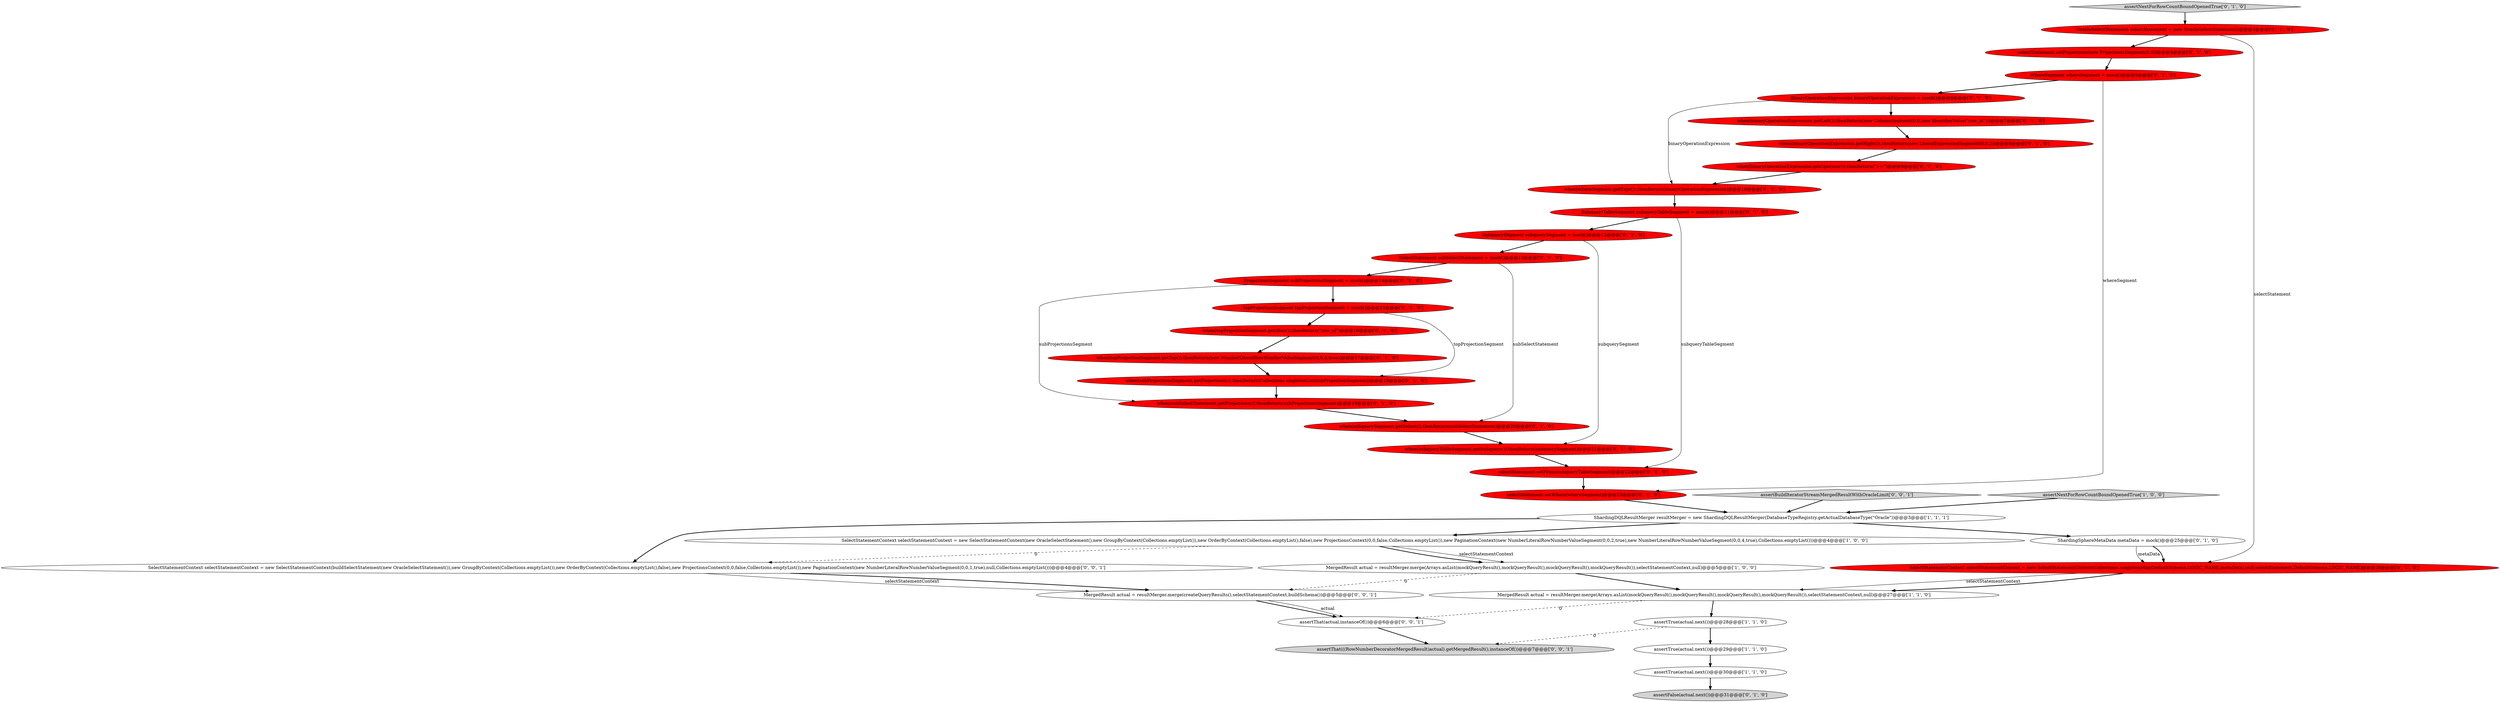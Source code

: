 digraph {
11 [style = filled, label = "when(binaryOperationExpression.getOperator()).thenReturn(\">=\")@@@9@@@['0', '1', '0']", fillcolor = red, shape = ellipse image = "AAA1AAABBB2BBB"];
18 [style = filled, label = "when(topProjectionSegment.getTop()).thenReturn(new NumberLiteralRowNumberValueSegment(0,0,4,true))@@@17@@@['0', '1', '0']", fillcolor = red, shape = ellipse image = "AAA1AAABBB2BBB"];
22 [style = filled, label = "selectStatement.setProjections(new ProjectionsSegment(0,0))@@@4@@@['0', '1', '0']", fillcolor = red, shape = ellipse image = "AAA1AAABBB2BBB"];
9 [style = filled, label = "SubqueryTableSegment subqueryTableSegment = mock()@@@11@@@['0', '1', '0']", fillcolor = red, shape = ellipse image = "AAA1AAABBB2BBB"];
23 [style = filled, label = "when(binaryOperationExpression.getRight()).thenReturn(new LiteralExpressionSegment(0,0,2))@@@8@@@['0', '1', '0']", fillcolor = red, shape = ellipse image = "AAA1AAABBB2BBB"];
13 [style = filled, label = "selectStatement.setWhere(whereSegment)@@@23@@@['0', '1', '0']", fillcolor = red, shape = ellipse image = "AAA1AAABBB2BBB"];
37 [style = filled, label = "assertThat(actual,instanceOf())@@@6@@@['0', '0', '1']", fillcolor = white, shape = ellipse image = "AAA0AAABBB3BBB"];
24 [style = filled, label = "when(whereSegment.getExpr()).thenReturn(binaryOperationExpression)@@@10@@@['0', '1', '0']", fillcolor = red, shape = ellipse image = "AAA1AAABBB2BBB"];
33 [style = filled, label = "assertBuildIteratorStreamMergedResultWithOracleLimit['0', '0', '1']", fillcolor = lightgray, shape = diamond image = "AAA0AAABBB3BBB"];
4 [style = filled, label = "assertTrue(actual.next())@@@30@@@['1', '1', '0']", fillcolor = white, shape = ellipse image = "AAA0AAABBB1BBB"];
35 [style = filled, label = "MergedResult actual = resultMerger.merge(createQueryResults(),selectStatementContext,buildSchema())@@@5@@@['0', '0', '1']", fillcolor = white, shape = ellipse image = "AAA0AAABBB3BBB"];
14 [style = filled, label = "when(subProjectionsSegment.getProjections()).thenReturn(Collections.singletonList(topProjectionSegment))@@@18@@@['0', '1', '0']", fillcolor = red, shape = ellipse image = "AAA1AAABBB2BBB"];
16 [style = filled, label = "assertFalse(actual.next())@@@31@@@['0', '1', '0']", fillcolor = lightgray, shape = ellipse image = "AAA0AAABBB2BBB"];
15 [style = filled, label = "WhereSegment whereSegment = mock()@@@5@@@['0', '1', '0']", fillcolor = red, shape = ellipse image = "AAA1AAABBB2BBB"];
20 [style = filled, label = "when(binaryOperationExpression.getLeft()).thenReturn(new ColumnSegment(0,0,new IdentifierValue(\"row_id\")))@@@7@@@['0', '1', '0']", fillcolor = red, shape = ellipse image = "AAA1AAABBB2BBB"];
7 [style = filled, label = "MergedResult actual = resultMerger.merge(Arrays.asList(mockQueryResult(),mockQueryResult(),mockQueryResult(),mockQueryResult()),selectStatementContext,null)@@@5@@@['1', '0', '0']", fillcolor = white, shape = ellipse image = "AAA0AAABBB1BBB"];
30 [style = filled, label = "selectStatement.setFrom(subqueryTableSegment)@@@22@@@['0', '1', '0']", fillcolor = red, shape = ellipse image = "AAA1AAABBB2BBB"];
0 [style = filled, label = "SelectStatementContext selectStatementContext = new SelectStatementContext(new OracleSelectStatement(),new GroupByContext(Collections.emptyList()),new OrderByContext(Collections.emptyList(),false),new ProjectionsContext(0,0,false,Collections.emptyList()),new PaginationContext(new NumberLiteralRowNumberValueSegment(0,0,2,true),new NumberLiteralRowNumberValueSegment(0,0,4,true),Collections.emptyList()))@@@4@@@['1', '0', '0']", fillcolor = white, shape = ellipse image = "AAA0AAABBB1BBB"];
36 [style = filled, label = "assertThat(((RowNumberDecoratorMergedResult)actual).getMergedResult(),instanceOf())@@@7@@@['0', '0', '1']", fillcolor = lightgray, shape = ellipse image = "AAA0AAABBB3BBB"];
17 [style = filled, label = "SelectStatementContext selectStatementContext = new SelectStatementContext(Collections.singletonMap(DefaultSchema.LOGIC_NAME,metaData),null,selectStatement,DefaultSchema.LOGIC_NAME)@@@26@@@['0', '1', '0']", fillcolor = red, shape = ellipse image = "AAA1AAABBB2BBB"];
32 [style = filled, label = "assertNextForRowCountBoundOpenedTrue['0', '1', '0']", fillcolor = lightgray, shape = diamond image = "AAA0AAABBB2BBB"];
12 [style = filled, label = "when(subqueryTableSegment.getSubquery()).thenReturn(subquerySegment)@@@21@@@['0', '1', '0']", fillcolor = red, shape = ellipse image = "AAA1AAABBB2BBB"];
21 [style = filled, label = "SelectStatement subSelectStatement = mock()@@@13@@@['0', '1', '0']", fillcolor = red, shape = ellipse image = "AAA1AAABBB2BBB"];
19 [style = filled, label = "when(subSelectStatement.getProjections()).thenReturn(subProjectionsSegment)@@@19@@@['0', '1', '0']", fillcolor = red, shape = ellipse image = "AAA1AAABBB2BBB"];
26 [style = filled, label = "when(topProjectionSegment.getAlias()).thenReturn(\"row_id\")@@@16@@@['0', '1', '0']", fillcolor = red, shape = ellipse image = "AAA1AAABBB2BBB"];
8 [style = filled, label = "SubquerySegment subquerySegment = mock()@@@12@@@['0', '1', '0']", fillcolor = red, shape = ellipse image = "AAA1AAABBB2BBB"];
10 [style = filled, label = "OracleSelectStatement selectStatement = new OracleSelectStatement()@@@3@@@['0', '1', '0']", fillcolor = red, shape = ellipse image = "AAA1AAABBB2BBB"];
29 [style = filled, label = "ProjectionsSegment subProjectionsSegment = mock()@@@14@@@['0', '1', '0']", fillcolor = red, shape = ellipse image = "AAA1AAABBB2BBB"];
3 [style = filled, label = "MergedResult actual = resultMerger.merge(Arrays.asList(mockQueryResult(),mockQueryResult(),mockQueryResult(),mockQueryResult()),selectStatementContext,null)@@@27@@@['1', '1', '0']", fillcolor = white, shape = ellipse image = "AAA0AAABBB1BBB"];
28 [style = filled, label = "ShardingSphereMetaData metaData = mock()@@@25@@@['0', '1', '0']", fillcolor = white, shape = ellipse image = "AAA0AAABBB2BBB"];
25 [style = filled, label = "BinaryOperationExpression binaryOperationExpression = mock()@@@6@@@['0', '1', '0']", fillcolor = red, shape = ellipse image = "AAA1AAABBB2BBB"];
1 [style = filled, label = "ShardingDQLResultMerger resultMerger = new ShardingDQLResultMerger(DatabaseTypeRegistry.getActualDatabaseType(\"Oracle\"))@@@3@@@['1', '1', '1']", fillcolor = white, shape = ellipse image = "AAA0AAABBB1BBB"];
6 [style = filled, label = "assertNextForRowCountBoundOpenedTrue['1', '0', '0']", fillcolor = lightgray, shape = diamond image = "AAA0AAABBB1BBB"];
31 [style = filled, label = "TopProjectionSegment topProjectionSegment = mock()@@@15@@@['0', '1', '0']", fillcolor = red, shape = ellipse image = "AAA1AAABBB2BBB"];
34 [style = filled, label = "SelectStatementContext selectStatementContext = new SelectStatementContext(buildSelectStatement(new OracleSelectStatement()),new GroupByContext(Collections.emptyList()),new OrderByContext(Collections.emptyList(),false),new ProjectionsContext(0,0,false,Collections.emptyList()),new PaginationContext(new NumberLiteralRowNumberValueSegment(0,0,1,true),null,Collections.emptyList()))@@@4@@@['0', '0', '1']", fillcolor = white, shape = ellipse image = "AAA0AAABBB3BBB"];
2 [style = filled, label = "assertTrue(actual.next())@@@29@@@['1', '1', '0']", fillcolor = white, shape = ellipse image = "AAA0AAABBB1BBB"];
5 [style = filled, label = "assertTrue(actual.next())@@@28@@@['1', '1', '0']", fillcolor = white, shape = ellipse image = "AAA0AAABBB1BBB"];
27 [style = filled, label = "when(subquerySegment.getSelect()).thenReturn(subSelectStatement)@@@20@@@['0', '1', '0']", fillcolor = red, shape = ellipse image = "AAA1AAABBB2BBB"];
10->22 [style = bold, label=""];
4->16 [style = bold, label=""];
22->15 [style = bold, label=""];
30->13 [style = bold, label=""];
37->36 [style = bold, label=""];
27->12 [style = bold, label=""];
28->17 [style = solid, label="metaData"];
15->25 [style = bold, label=""];
3->37 [style = dashed, label="0"];
29->31 [style = bold, label=""];
15->13 [style = solid, label="whereSegment"];
10->17 [style = solid, label="selectStatement"];
17->3 [style = solid, label="selectStatementContext"];
14->19 [style = bold, label=""];
12->30 [style = bold, label=""];
33->1 [style = bold, label=""];
1->0 [style = bold, label=""];
11->24 [style = bold, label=""];
9->8 [style = bold, label=""];
2->4 [style = bold, label=""];
5->36 [style = dashed, label="0"];
32->10 [style = bold, label=""];
7->3 [style = bold, label=""];
13->1 [style = bold, label=""];
0->7 [style = solid, label="selectStatementContext"];
0->7 [style = bold, label=""];
6->1 [style = bold, label=""];
9->30 [style = solid, label="subqueryTableSegment"];
31->26 [style = bold, label=""];
5->2 [style = bold, label=""];
3->5 [style = bold, label=""];
25->20 [style = bold, label=""];
1->28 [style = bold, label=""];
21->29 [style = bold, label=""];
1->34 [style = bold, label=""];
20->23 [style = bold, label=""];
35->37 [style = bold, label=""];
35->37 [style = solid, label="actual"];
19->27 [style = bold, label=""];
7->35 [style = dashed, label="0"];
17->3 [style = bold, label=""];
8->21 [style = bold, label=""];
28->17 [style = bold, label=""];
31->14 [style = solid, label="topProjectionSegment"];
0->34 [style = dashed, label="0"];
25->24 [style = solid, label="binaryOperationExpression"];
34->35 [style = bold, label=""];
8->12 [style = solid, label="subquerySegment"];
23->11 [style = bold, label=""];
21->27 [style = solid, label="subSelectStatement"];
29->19 [style = solid, label="subProjectionsSegment"];
18->14 [style = bold, label=""];
34->35 [style = solid, label="selectStatementContext"];
24->9 [style = bold, label=""];
26->18 [style = bold, label=""];
}
